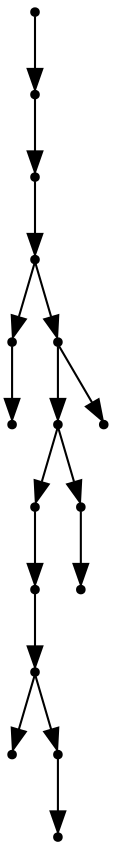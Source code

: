 digraph {
  16 [shape=point];
  15 [shape=point];
  14 [shape=point];
  13 [shape=point];
  1 [shape=point];
  0 [shape=point];
  12 [shape=point];
  10 [shape=point];
  7 [shape=point];
  6 [shape=point];
  5 [shape=point];
  2 [shape=point];
  4 [shape=point];
  3 [shape=point];
  9 [shape=point];
  8 [shape=point];
  11 [shape=point];
16 -> 15;
15 -> 14;
14 -> 13;
13 -> 1;
1 -> 0;
13 -> 12;
12 -> 10;
10 -> 7;
7 -> 6;
6 -> 5;
5 -> 2;
5 -> 4;
4 -> 3;
10 -> 9;
9 -> 8;
12 -> 11;
}
